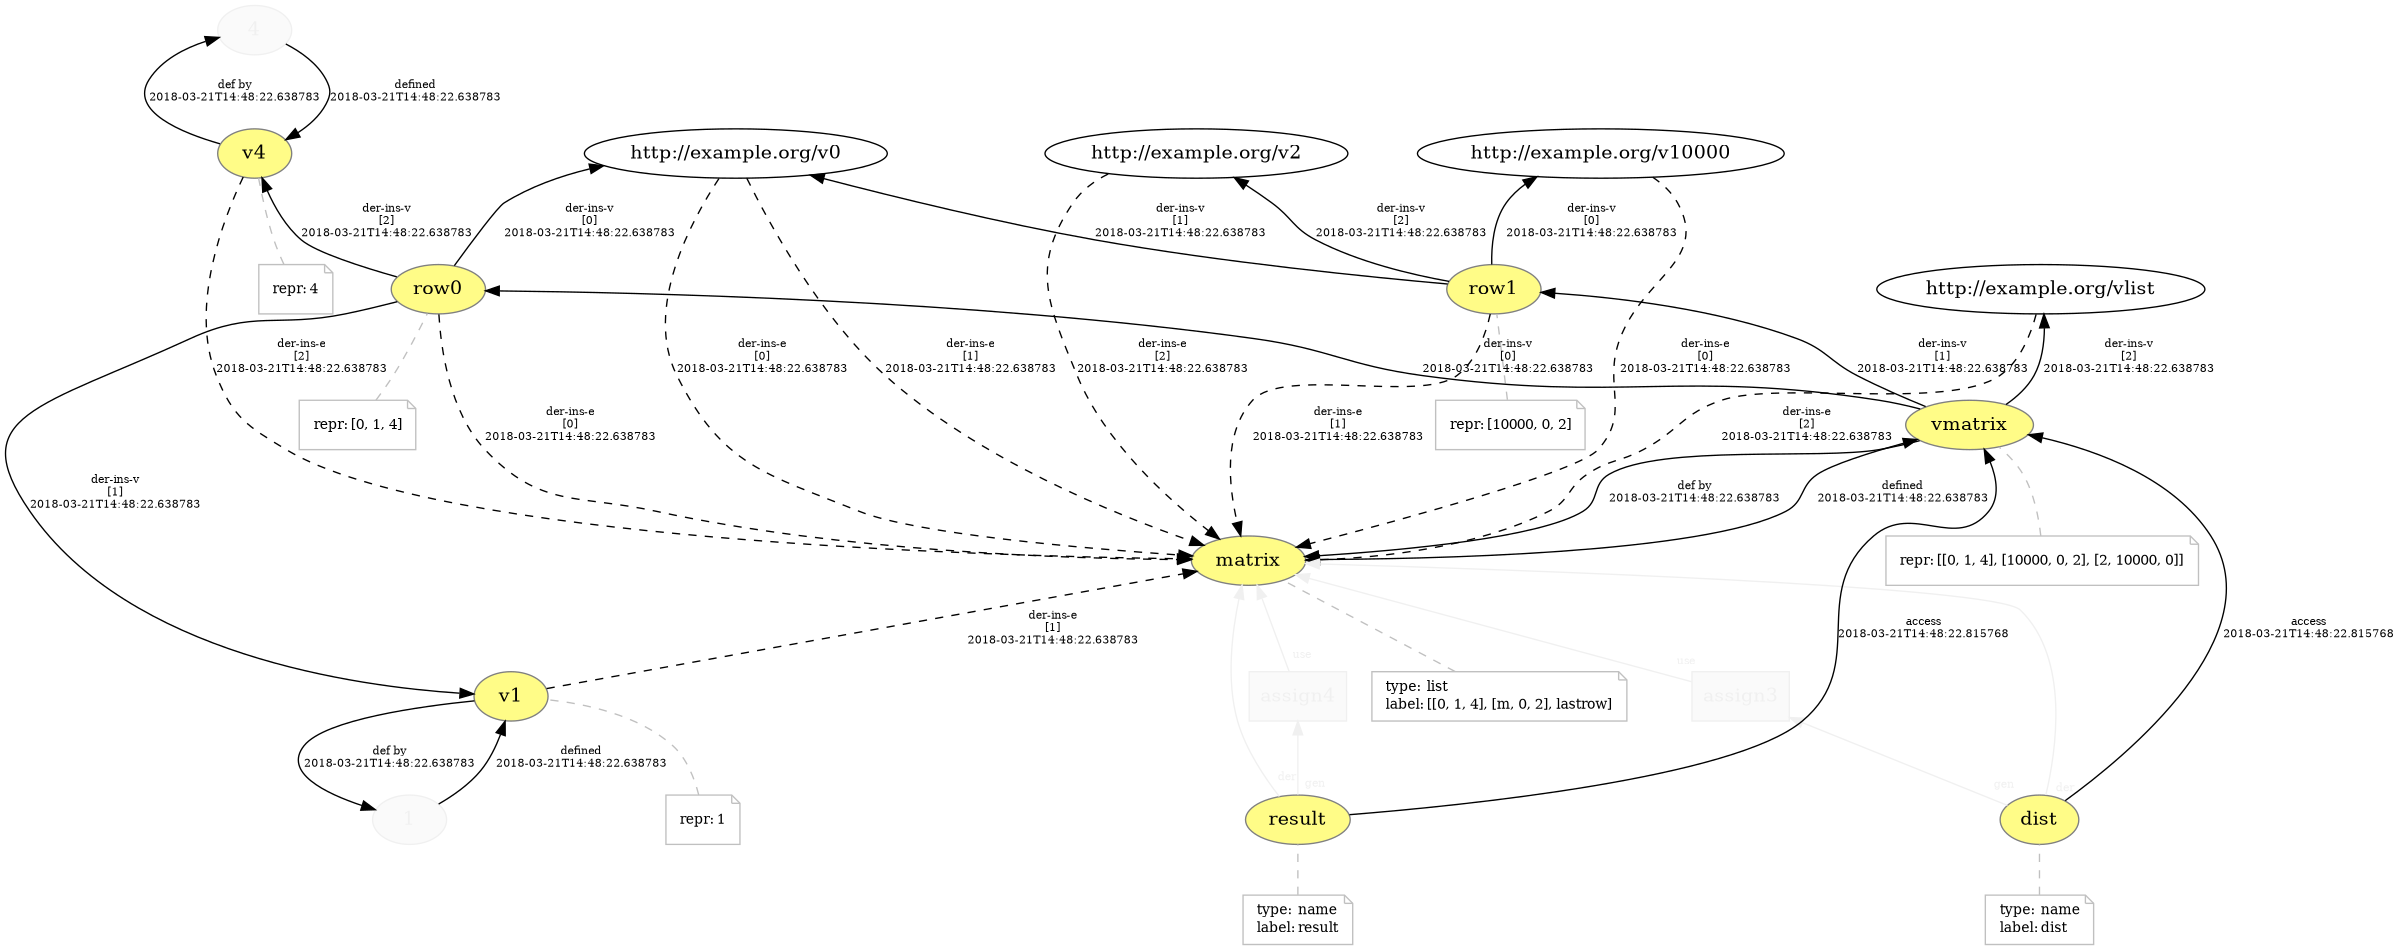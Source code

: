 digraph "PROV" { size="16,12"; rankdir="BT";
"http://example.org/1" [fillcolor="#FAFAFA",color="#F0F0F0",style="filled",fontcolor="#F0F0F0",label="1",URL="http://example.org/1"]
"http://example.org/v1" [fillcolor="#FFFC87",color="#808080",style="filled",label="v1",URL="http://example.org/v1"]
"-attrs0" [color="gray",shape="note",fontsize="10",fontcolor="black",label=<<TABLE cellpadding="0" border="0">
	<TR>
	    <TD align="left">repr:</TD>
	    <TD align="left">1</TD>
	</TR>
</TABLE>>]
"-attrs0" -> "http://example.org/v1" [color="gray",style="dashed",arrowhead="none"]
"http://example.org/1" -> "http://example.org/v1" [fontsize="8",distance="1.5",angle="60.0",rotation="20",label="defined
2018-03-21T14:48:22.638783"]
"http://example.org/v1" -> "http://example.org/1" [fontsize="8",distance="1.5",angle="60.0",rotation="20",label="def by
2018-03-21T14:48:22.638783"]
"http://example.org/4" [fillcolor="#FAFAFA",color="#F0F0F0",style="filled",fontcolor="#F0F0F0",label="4",URL="http://example.org/4"]
"http://example.org/v4" [fillcolor="#FFFC87",color="#808080",style="filled",label="v4",URL="http://example.org/v4"]
"-attrs1" [color="gray",shape="note",fontsize="10",fontcolor="black",label=<<TABLE cellpadding="0" border="0">
	<TR>
	    <TD align="left">repr:</TD>
	    <TD align="left">4</TD>
	</TR>
</TABLE>>]
"-attrs1" -> "http://example.org/v4" [color="gray",style="dashed",arrowhead="none"]
"http://example.org/4" -> "http://example.org/v4" [fontsize="8",distance="1.5",angle="60.0",rotation="20",label="defined
2018-03-21T14:48:22.638783"]
"http://example.org/v4" -> "http://example.org/4" [fontsize="8",distance="1.5",angle="60.0",rotation="20",label="def by
2018-03-21T14:48:22.638783"]
"http://example.org/matrix" [fillcolor="#FFFC87",color="#808080",style="filled",label="matrix",URL="http://example.org/matrix"]
"-attrs2" [color="gray",shape="note",fontsize="10",fontcolor="black",label=<<TABLE cellpadding="0" border="0">
	<TR>
	    <TD align="left">type:</TD>
	    <TD align="left">list</TD>
	</TR>
	<TR>
	    <TD align="left">label:</TD>
	    <TD align="left">[[0, 1, 4], [m, 0, 2], lastrow]</TD>
	</TR>
</TABLE>>]
"-attrs2" -> "http://example.org/matrix" [color="gray",style="dashed",arrowhead="none"]
"http://example.org/row0" [fillcolor="#FFFC87",color="#808080",style="filled",label="row0",URL="http://example.org/row0"]
"-attrs3" [color="gray",shape="note",fontsize="10",fontcolor="black",label=<<TABLE cellpadding="0" border="0">
	<TR>
	    <TD align="left">repr:</TD>
	    <TD align="left">[0, 1, 4]</TD>
	</TR>
</TABLE>>]
"-attrs3" -> "http://example.org/row0" [color="gray",style="dashed",arrowhead="none"]
"http://example.org/row0" -> "http://example.org/v0" [fontsize="8",distance="1.5",angle="60.0",rotation="20",label="der-ins-v
[0]
2018-03-21T14:48:22.638783"]
"http://example.org/v0" -> "http://example.org/matrix" [fontsize="8",distance="1.5",angle="60.0",rotation="20",label="der-ins-e
[0]
2018-03-21T14:48:22.638783",style="dashed"]
"http://example.org/row0" -> "http://example.org/v1" [fontsize="8",distance="1.5",angle="60.0",rotation="20",label="der-ins-v
[1]
2018-03-21T14:48:22.638783"]
"http://example.org/v1" -> "http://example.org/matrix" [fontsize="8",distance="1.5",angle="60.0",rotation="20",label="der-ins-e
[1]
2018-03-21T14:48:22.638783",style="dashed"]
"http://example.org/row0" -> "http://example.org/v4" [fontsize="8",distance="1.5",angle="60.0",rotation="20",label="der-ins-v
[2]
2018-03-21T14:48:22.638783"]
"http://example.org/v4" -> "http://example.org/matrix" [fontsize="8",distance="1.5",angle="60.0",rotation="20",label="der-ins-e
[2]
2018-03-21T14:48:22.638783",style="dashed"]
"http://example.org/row1" [fillcolor="#FFFC87",color="#808080",style="filled",label="row1",URL="http://example.org/row1"]
"-attrs4" [color="gray",shape="note",fontsize="10",fontcolor="black",label=<<TABLE cellpadding="0" border="0">
	<TR>
	    <TD align="left">repr:</TD>
	    <TD align="left">[10000, 0, 2]</TD>
	</TR>
</TABLE>>]
"-attrs4" -> "http://example.org/row1" [color="gray",style="dashed",arrowhead="none"]
"http://example.org/row1" -> "http://example.org/v10000" [fontsize="8",distance="1.5",angle="60.0",rotation="20",label="der-ins-v
[0]
2018-03-21T14:48:22.638783"]
"http://example.org/v10000" -> "http://example.org/matrix" [fontsize="8",distance="1.5",angle="60.0",rotation="20",label="der-ins-e
[0]
2018-03-21T14:48:22.638783",style="dashed"]
"http://example.org/row1" -> "http://example.org/v0" [fontsize="8",distance="1.5",angle="60.0",rotation="20",label="der-ins-v
[1]
2018-03-21T14:48:22.638783"]
"http://example.org/v0" -> "http://example.org/matrix" [fontsize="8",distance="1.5",angle="60.0",rotation="20",label="der-ins-e
[1]
2018-03-21T14:48:22.638783",style="dashed"]
"http://example.org/row1" -> "http://example.org/v2" [fontsize="8",distance="1.5",angle="60.0",rotation="20",label="der-ins-v
[2]
2018-03-21T14:48:22.638783"]
"http://example.org/v2" -> "http://example.org/matrix" [fontsize="8",distance="1.5",angle="60.0",rotation="20",label="der-ins-e
[2]
2018-03-21T14:48:22.638783",style="dashed"]
"http://example.org/vmatrix" [fillcolor="#FFFC87",color="#808080",style="filled",label="vmatrix",URL="http://example.org/vmatrix"]
"-attrs5" [color="gray",shape="note",fontsize="10",fontcolor="black",label=<<TABLE cellpadding="0" border="0">
	<TR>
	    <TD align="left">repr:</TD>
	    <TD align="left">[[0, 1, 4], [10000, 0, 2], [2, 10000, 0]]</TD>
	</TR>
</TABLE>>]
"-attrs5" -> "http://example.org/vmatrix" [color="gray",style="dashed",arrowhead="none"]
"http://example.org/vmatrix" -> "http://example.org/row0" [fontsize="8",distance="1.5",angle="60.0",rotation="20",label="der-ins-v
[0]
2018-03-21T14:48:22.638783"]
"http://example.org/row0" -> "http://example.org/matrix" [fontsize="8",distance="1.5",angle="60.0",rotation="20",label="der-ins-e
[0]
2018-03-21T14:48:22.638783",style="dashed"]
"http://example.org/vmatrix" -> "http://example.org/row1" [fontsize="8",distance="1.5",angle="60.0",rotation="20",label="der-ins-v
[1]
2018-03-21T14:48:22.638783"]
"http://example.org/row1" -> "http://example.org/matrix" [fontsize="8",distance="1.5",angle="60.0",rotation="20",label="der-ins-e
[1]
2018-03-21T14:48:22.638783",style="dashed"]
"http://example.org/vmatrix" -> "http://example.org/vlist" [fontsize="8",distance="1.5",angle="60.0",rotation="20",label="der-ins-v
[2]
2018-03-21T14:48:22.638783"]
"http://example.org/vlist" -> "http://example.org/matrix" [fontsize="8",distance="1.5",angle="60.0",rotation="20",label="der-ins-e
[2]
2018-03-21T14:48:22.638783",style="dashed"]
"http://example.org/matrix" -> "http://example.org/vmatrix" [fontsize="8",distance="1.5",angle="60.0",rotation="20",label="defined
2018-03-21T14:48:22.638783"]
"http://example.org/vmatrix" -> "http://example.org/matrix" [fontsize="8",distance="1.5",angle="60.0",rotation="20",label="def by
2018-03-21T14:48:22.638783"]
"http://example.org/dist" [fillcolor="#FFFC87",color="#808080",style="filled",label="dist",URL="http://example.org/dist"]
"-attrs6" [color="gray",shape="note",fontsize="10",fontcolor="black",label=<<TABLE cellpadding="0" border="0">
	<TR>
	    <TD align="left">type:</TD>
	    <TD align="left">name</TD>
	</TR>
	<TR>
	    <TD align="left">label:</TD>
	    <TD align="left">dist</TD>
	</TR>
</TABLE>>]
"-attrs6" -> "http://example.org/dist" [color="gray",style="dashed",arrowhead="none"]
"http://example.org/dist" -> "http://example.org/vmatrix" [fontsize="8",distance="1.5",angle="60.0",rotation="20",label="access
2018-03-21T14:48:22.815768"]
"http://example.org/assign3" [fillcolor="#FAFAFA",color="#F0F0F0",shape="polygon",sides="4",style="filled",fontcolor="#F0F0F0",label="assign3",URL="http://example.org/assign3"]
"http://example.org/dist" -> "http://example.org/matrix" [labelfontsize="8",labeldistance="1.5",labelangle="60.0",rotation="20",taillabel="der",fontcolor="#F0F0F0",color="#F0F0F0"]
"http://example.org/result" [fillcolor="#FFFC87",color="#808080",style="filled",label="result",URL="http://example.org/result"]
"-attrs7" [color="gray",shape="note",fontsize="10",fontcolor="black",label=<<TABLE cellpadding="0" border="0">
	<TR>
	    <TD align="left">type:</TD>
	    <TD align="left">name</TD>
	</TR>
	<TR>
	    <TD align="left">label:</TD>
	    <TD align="left">result</TD>
	</TR>
</TABLE>>]
"-attrs7" -> "http://example.org/result" [color="gray",style="dashed",arrowhead="none"]
"http://example.org/result" -> "http://example.org/vmatrix" [fontsize="8",distance="1.5",angle="60.0",rotation="20",label="access
2018-03-21T14:48:22.815768"]
"http://example.org/assign4" [fillcolor="#FAFAFA",color="#F0F0F0",shape="polygon",sides="4",style="filled",fontcolor="#F0F0F0",label="assign4",URL="http://example.org/assign4"]
"http://example.org/result" -> "http://example.org/matrix" [labelfontsize="8",labeldistance="1.5",labelangle="60.0",rotation="20",taillabel="der",fontcolor="#F0F0F0",color="#F0F0F0"]
"http://example.org/assign3" -> "http://example.org/matrix" [labelfontsize="8",labeldistance="1.5",labelangle="60.0",rotation="20",taillabel="use",fontcolor="#F0F0F0",color="#F0F0F0"]
"http://example.org/assign4" -> "http://example.org/matrix" [labelfontsize="8",labeldistance="1.5",labelangle="60.0",rotation="20",taillabel="use",fontcolor="#F0F0F0",color="#F0F0F0"]
"http://example.org/dist" -> "http://example.org/assign3" [labelfontsize="8",labeldistance="1.5",labelangle="60.0",rotation="20",taillabel="gen",fontcolor="#F0F0F0",color="#F0F0F0"]
"http://example.org/result" -> "http://example.org/assign4" [labelfontsize="8",labeldistance="1.5",labelangle="60.0",rotation="20",taillabel="gen",fontcolor="#F0F0F0",color="#F0F0F0"]
}